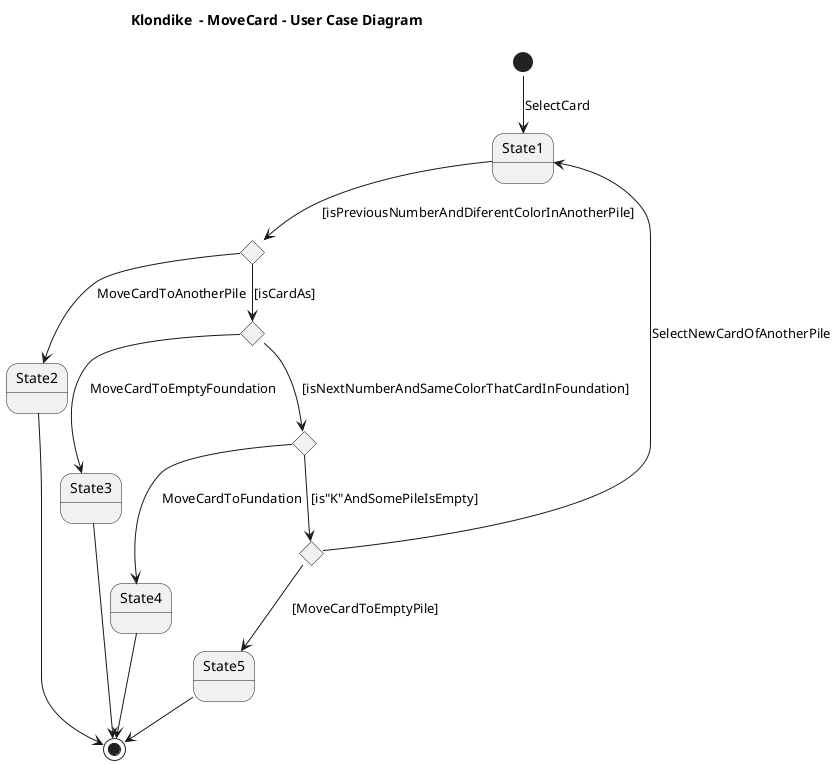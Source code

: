 @startuml UCMoveCard
title Klondike  - MoveCard - User Case Diagram
!pragma layout smetana

state State1
state if <<choice>>
state if2 <<choice>>
state if3 <<choice>>
state if4 <<choice>>
state State2
state State3
state State4
state State5

[*] --> State1: SelectCard
State1 --> if: [isPreviousNumberAndDiferentColorInAnotherPile]
if --> if2: [isCardAs]
if --> State2: MoveCardToAnotherPile
if2 --> State3: MoveCardToEmptyFoundation
if2 --> if3: [isNextNumberAndSameColorThatCardInFoundation]
if3 -->State4: MoveCardToFundation
if3 --> if4: [is"K"AndSomePileIsEmpty]
if4 --> State5: [MoveCardToEmptyPile]
if4 --> State1: SelectNewCardOfAnotherPile
State3 -->[*]
State2--> [*]
State4 --> [*]
State5 --> [*]

@enduml
